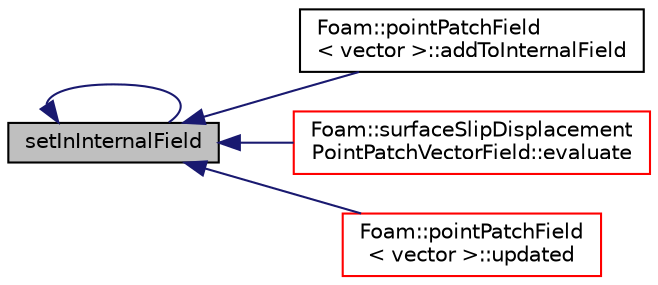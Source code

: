 digraph "setInInternalField"
{
  bgcolor="transparent";
  edge [fontname="Helvetica",fontsize="10",labelfontname="Helvetica",labelfontsize="10"];
  node [fontname="Helvetica",fontsize="10",shape=record];
  rankdir="LR";
  Node130 [label="setInInternalField",height=0.2,width=0.4,color="black", fillcolor="grey75", style="filled", fontcolor="black"];
  Node130 -> Node131 [dir="back",color="midnightblue",fontsize="10",style="solid",fontname="Helvetica"];
  Node131 [label="Foam::pointPatchField\l\< vector \>::addToInternalField",height=0.2,width=0.4,color="black",URL="$a23773.html#ad64ab84c5bdc4db889a4c0a7b14c7b39",tooltip="Given the internal field and a patch field,. "];
  Node130 -> Node132 [dir="back",color="midnightblue",fontsize="10",style="solid",fontname="Helvetica"];
  Node132 [label="Foam::surfaceSlipDisplacement\lPointPatchVectorField::evaluate",height=0.2,width=0.4,color="red",URL="$a24537.html#a3b59c070ab0408e3bbb21927540159f4",tooltip="Update the patch field. "];
  Node130 -> Node130 [dir="back",color="midnightblue",fontsize="10",style="solid",fontname="Helvetica"];
  Node130 -> Node136 [dir="back",color="midnightblue",fontsize="10",style="solid",fontname="Helvetica"];
  Node136 [label="Foam::pointPatchField\l\< vector \>::updated",height=0.2,width=0.4,color="red",URL="$a23773.html#adb515d6ca9be66613efaaeb72c9709db",tooltip="Return true if the boundary condition has already been updated. "];
}
